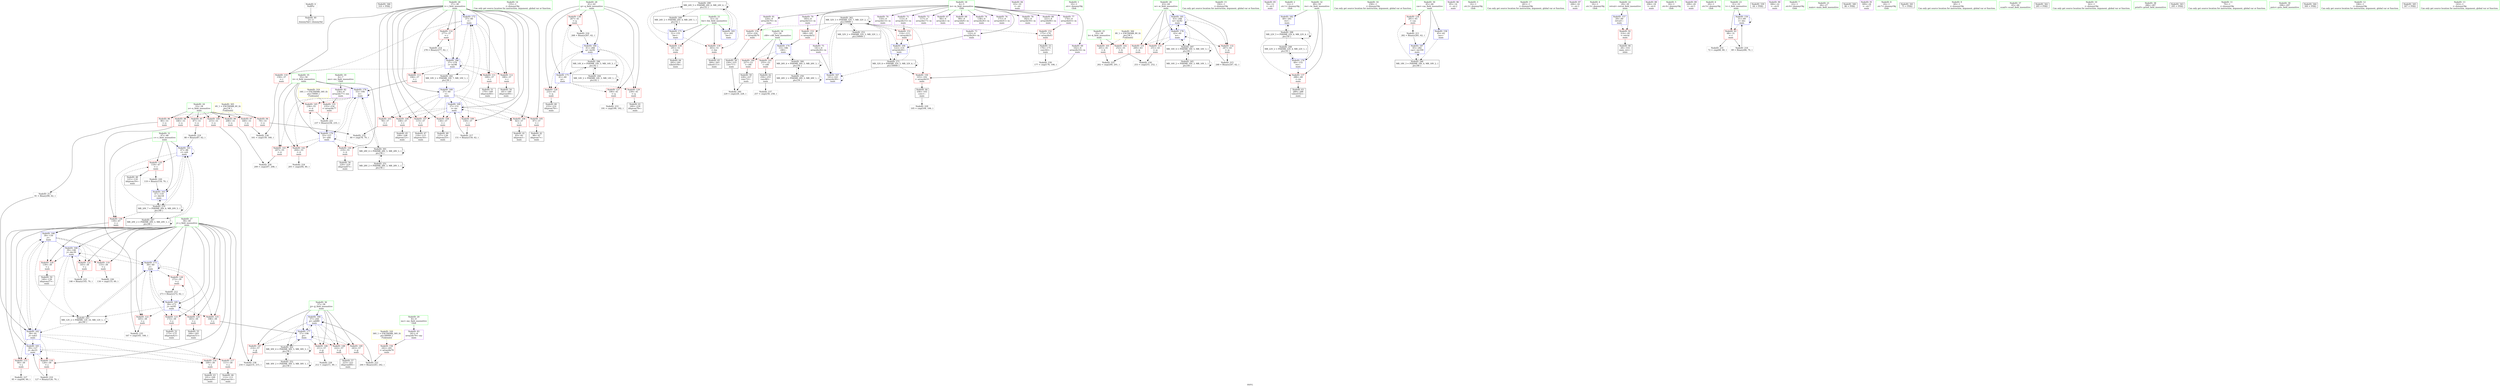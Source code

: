 digraph "SVFG" {
	label="SVFG";

	Node0x55d1ced43560 [shape=record,color=grey,label="{NodeID: 0\nNullPtr}"];
	Node0x55d1ced43560 -> Node0x55d1ced48cc0[style=solid];
	Node0x55d1cedaf9b0 [shape=record,color=black,label="{NodeID: 346\n310 = PHI()\n}"];
	Node0x55d1ced78d30 [shape=record,color=blue,label="{NodeID: 180\n57\<--244\njj\<--add80\nmain\n}"];
	Node0x55d1ced78d30 -> Node0x55d1ced77190[style=dashed];
	Node0x55d1ced78d30 -> Node0x55d1ced77260[style=dashed];
	Node0x55d1ced78d30 -> Node0x55d1ced77330[style=dashed];
	Node0x55d1ced78d30 -> Node0x55d1ced77400[style=dashed];
	Node0x55d1ced78d30 -> Node0x55d1ced78ac0[style=dashed];
	Node0x55d1ced78d30 -> Node0x55d1ced78d30[style=dashed];
	Node0x55d1ced78d30 -> Node0x55d1ced9a5c0[style=dashed];
	Node0x55d1ced70c20 [shape=record,color=red,label="{NodeID: 97\n160\<--33\n\<--n\nmain\n}"];
	Node0x55d1ced70c20 -> Node0x55d1ced7da80[style=solid];
	Node0x55d1ced43dc0 [shape=record,color=green,label="{NodeID: 14\n155\<--1\n\<--dummyObj\nCan only get source location for instruction, argument, global var or function.}"];
	Node0x55d1ced497c0 [shape=record,color=red,label="{NodeID: 111\n169\<--37\n\<--i\nmain\n}"];
	Node0x55d1ced497c0 -> Node0x55d1ced71430[style=solid];
	Node0x55d1ced47f10 [shape=record,color=green,label="{NodeID: 28\n41\<--42\nq\<--q_field_insensitive\nmain\n}"];
	Node0x55d1ced47f10 -> Node0x55d1ced76220[style=solid];
	Node0x55d1ced47f10 -> Node0x55d1ced762f0[style=solid];
	Node0x55d1ced47f10 -> Node0x55d1ced763c0[style=solid];
	Node0x55d1ced47f10 -> Node0x55d1ced76490[style=solid];
	Node0x55d1ced47f10 -> Node0x55d1ced78920[style=solid];
	Node0x55d1ced47f10 -> Node0x55d1ced79070[style=solid];
	Node0x55d1ced76080 [shape=record,color=red,label="{NodeID: 125\n196\<--39\n\<--j\nmain\n}"];
	Node0x55d1ced76080 -> Node0x55d1ced78ac0[style=solid];
	Node0x55d1ced48e90 [shape=record,color=black,label="{NodeID: 42\n98\<--97\nidxprom7\<--\nmain\n}"];
	Node0x55d1ced9b6c0 [shape=record,color=yellow,style=double,label="{NodeID: 305\n6V_1 = ENCHI(MR_6V_0)\npts\{34 \}\nFun[main]}"];
	Node0x55d1ced9b6c0 -> Node0x55d1ced73720[style=dashed];
	Node0x55d1ced9b6c0 -> Node0x55d1ced737f0[style=dashed];
	Node0x55d1ced9b6c0 -> Node0x55d1ced70b50[style=dashed];
	Node0x55d1ced9b6c0 -> Node0x55d1ced70c20[style=dashed];
	Node0x55d1ced9b6c0 -> Node0x55d1ced70cf0[style=dashed];
	Node0x55d1ced9b6c0 -> Node0x55d1ced70dc0[style=dashed];
	Node0x55d1ced9b6c0 -> Node0x55d1ced70e90[style=dashed];
	Node0x55d1ced7c580 [shape=record,color=grey,label="{NodeID: 222\n244 = Binary(243, 242, )\n}"];
	Node0x55d1ced7c580 -> Node0x55d1ced78d30[style=solid];
	Node0x55d1ced76be0 [shape=record,color=red,label="{NodeID: 139\n303\<--51\n\<--bw\nmain\n}"];
	Node0x55d1ced76be0 -> Node0x55d1ced71f90[style=solid];
	Node0x55d1ced71840 [shape=record,color=black,label="{NodeID: 56\n220\<--219\nidxprom67\<--\nmain\n}"];
	Node0x55d1ced9cb00 [shape=record,color=yellow,style=double,label="{NodeID: 319\n34V_1 = ENCHI(MR_34V_0)\npts\{70000 \}\nFun[main]}"];
	Node0x55d1ced9cb00 -> Node0x55d1ced778e0[style=dashed];
	Node0x55d1ced7da80 [shape=record,color=grey,label="{NodeID: 236\n161 = cmp(159, 160, )\n}"];
	Node0x55d1ced77740 [shape=record,color=red,label="{NodeID: 153\n186\<--185\n\<--arrayidx52\nmain\n}"];
	Node0x55d1ced77740 -> Node0x55d1ced78850[style=solid];
	Node0x55d1ced723a0 [shape=record,color=purple,label="{NodeID: 70\n110\<--4\narrayidx13\<--in\nmain\n}"];
	Node0x55d1ced89dc0 [shape=record,color=black,label="{NodeID: 250\nMR_26V_2 = PHI(MR_26V_3, MR_26V_1, )\npts\{54 \}\n}"];
	Node0x55d1ced89dc0 -> Node0x55d1ced89dc0[style=dashed];
	Node0x55d1ced89dc0 -> Node0x55d1ced99bc0[style=dashed];
	Node0x55d1ced782a0 [shape=record,color=blue,label="{NodeID: 167\n141\<--143\narrayidx28\<--\nmain\n}"];
	Node0x55d1ced782a0 -> Node0x55d1ced782a0[style=dashed];
	Node0x55d1ced782a0 -> Node0x55d1ced8ddc0[style=dashed];
	Node0x55d1ced72f00 [shape=record,color=purple,label="{NodeID: 84\n63\<--10\n\<--.str\nmain\n}"];
	Node0x55d1ced68a20 [shape=record,color=green,label="{NodeID: 1\n10\<--1\n.str\<--dummyObj\nGlob }"];
	Node0x55d1ced78e00 [shape=record,color=blue,label="{NodeID: 181\n43\<--248\nw\<--inc82\nmain\n}"];
	Node0x55d1ced78e00 -> Node0x55d1ced76560[style=dashed];
	Node0x55d1ced78e00 -> Node0x55d1ced76630[style=dashed];
	Node0x55d1ced78e00 -> Node0x55d1ced76700[style=dashed];
	Node0x55d1ced78e00 -> Node0x55d1ced78b90[style=dashed];
	Node0x55d1ced78e00 -> Node0x55d1ced78e00[style=dashed];
	Node0x55d1ced78e00 -> Node0x55d1ced98cc0[style=dashed];
	Node0x55d1ced70cf0 [shape=record,color=red,label="{NodeID: 98\n166\<--33\n\<--n\nmain\n}"];
	Node0x55d1ced70cf0 -> Node0x55d1ced7d900[style=solid];
	Node0x55d1ced43e90 [shape=record,color=green,label="{NodeID: 15\n192\<--1\n\<--dummyObj\nCan only get source location for instruction, argument, global var or function.}"];
	Node0x55d1ced49890 [shape=record,color=red,label="{NodeID: 112\n180\<--37\n\<--i\nmain\n}"];
	Node0x55d1ced49890 -> Node0x55d1ced716a0[style=solid];
	Node0x55d1ced47fe0 [shape=record,color=green,label="{NodeID: 29\n43\<--44\nw\<--w_field_insensitive\nmain\n}"];
	Node0x55d1ced47fe0 -> Node0x55d1ced76560[style=solid];
	Node0x55d1ced47fe0 -> Node0x55d1ced76630[style=solid];
	Node0x55d1ced47fe0 -> Node0x55d1ced76700[style=solid];
	Node0x55d1ced47fe0 -> Node0x55d1ced78b90[style=solid];
	Node0x55d1ced47fe0 -> Node0x55d1ced78e00[style=solid];
	Node0x55d1ced76150 [shape=record,color=red,label="{NodeID: 126\n272\<--39\n\<--j\nmain\n}"];
	Node0x55d1ced76150 -> Node0x55d1ced7b6c0[style=solid];
	Node0x55d1ced48f60 [shape=record,color=black,label="{NodeID: 43\n101\<--100\nidxprom9\<--\nmain\n}"];
	Node0x55d1ced8c5c0 [shape=record,color=yellow,style=double,label="{NodeID: 306\n8V_1 = ENCHI(MR_8V_0)\npts\{36 \}\nFun[main]}"];
	Node0x55d1ced8c5c0 -> Node0x55d1ced70f60[style=dashed];
	Node0x55d1ced8c5c0 -> Node0x55d1ced71030[style=dashed];
	Node0x55d1ced7c700 [shape=record,color=grey,label="{NodeID: 223\n146 = Binary(145, 70, )\n}"];
	Node0x55d1ced7c700 -> Node0x55d1ced78370[style=solid];
	Node0x55d1ced76cb0 [shape=record,color=red,label="{NodeID: 140\n227\<--53\n\<--c48\nmain\n}"];
	Node0x55d1ced76cb0 -> Node0x55d1ced71ab0[style=solid];
	Node0x55d1ced71910 [shape=record,color=black,label="{NodeID: 57\n223\<--222\nidxprom69\<--\nmain\n}"];
	Node0x55d1ced9cbe0 [shape=record,color=yellow,style=double,label="{NodeID: 320\n36V_1 = ENCHI(MR_36V_0)\npts\{90000 \}\nFun[main]}"];
	Node0x55d1ced9cbe0 -> Node0x55d1ced779b0[style=dashed];
	Node0x55d1ced74910 [shape=record,color=grey,label="{NodeID: 237\n257 = cmp(256, 258, )\n}"];
	Node0x55d1ced77810 [shape=record,color=red,label="{NodeID: 154\n225\<--224\n\<--arrayidx70\nmain\n}"];
	Node0x55d1ced77810 -> Node0x55d1ced719e0[style=solid];
	Node0x55d1ced72470 [shape=record,color=purple,label="{NodeID: 71\n113\<--4\narrayidx15\<--in\nmain\n}"];
	Node0x55d1ced72470 -> Node0x55d1ced775a0[style=solid];
	Node0x55d1ced8a2c0 [shape=record,color=black,label="{NodeID: 251\nMR_28V_2 = PHI(MR_28V_3, MR_28V_1, )\npts\{56 \}\n}"];
	Node0x55d1ced8a2c0 -> Node0x55d1ced8a2c0[style=dashed];
	Node0x55d1ced8a2c0 -> Node0x55d1ced9a0c0[style=dashed];
	Node0x55d1ced78370 [shape=record,color=blue,label="{NodeID: 168\n39\<--146\nj\<--dec30\nmain\n}"];
	Node0x55d1ced78370 -> Node0x55d1ced75ba0[style=dashed];
	Node0x55d1ced78370 -> Node0x55d1ced75c70[style=dashed];
	Node0x55d1ced78370 -> Node0x55d1ced75d40[style=dashed];
	Node0x55d1ced78370 -> Node0x55d1ced77e90[style=dashed];
	Node0x55d1ced78370 -> Node0x55d1ced78370[style=dashed];
	Node0x55d1ced78370 -> Node0x55d1ced78780[style=dashed];
	Node0x55d1ced78370 -> Node0x55d1ced87ac0[style=dashed];
	Node0x55d1ced72fd0 [shape=record,color=purple,label="{NodeID: 85\n74\<--12\n\<--.str.1\nmain\n}"];
	Node0x55d1ced464d0 [shape=record,color=green,label="{NodeID: 2\n12\<--1\n.str.1\<--dummyObj\nGlob }"];
	Node0x55d1ced78ed0 [shape=record,color=blue,label="{NodeID: 182\n49\<--261\nrw\<--\nmain\n}"];
	Node0x55d1ced78ed0 -> Node0x55d1ced991c0[style=dashed];
	Node0x55d1ced70dc0 [shape=record,color=red,label="{NodeID: 99\n208\<--33\n\<--n\nmain\n}"];
	Node0x55d1ced70dc0 -> Node0x55d1ced7d180[style=solid];
	Node0x55d1ced43f60 [shape=record,color=green,label="{NodeID: 16\n258\<--1\n\<--dummyObj\nCan only get source location for instruction, argument, global var or function.}"];
	Node0x55d1ced49960 [shape=record,color=red,label="{NodeID: 113\n194\<--37\n\<--i\nmain\n}"];
	Node0x55d1ced49960 -> Node0x55d1ced789f0[style=solid];
	Node0x55d1ced480b0 [shape=record,color=green,label="{NodeID: 30\n45\<--46\ncas\<--cas_field_insensitive\nmain\n}"];
	Node0x55d1ced480b0 -> Node0x55d1ced767d0[style=solid];
	Node0x55d1ced480b0 -> Node0x55d1ced77b50[style=solid];
	Node0x55d1ced480b0 -> Node0x55d1ced792e0[style=solid];
	Node0x55d1ced74590 [shape=record,color=grey,label="{NodeID: 210\n127 = Binary(126, 70, )\n}"];
	Node0x55d1ced74590 -> Node0x55d1ced78100[style=solid];
	Node0x55d1ced76220 [shape=record,color=red,label="{NodeID: 127\n190\<--41\n\<--q\nmain\n}"];
	Node0x55d1ced76220 -> Node0x55d1ced7d600[style=solid];
	Node0x55d1ced49030 [shape=record,color=black,label="{NodeID: 44\n104\<--103\nconv\<--\nmain\n}"];
	Node0x55d1ced49030 -> Node0x55d1ced7d000[style=solid];
	Node0x55d1ced7c880 [shape=record,color=grey,label="{NodeID: 224\n205 = cmp(204, 60, )\n}"];
	Node0x55d1ced76d80 [shape=record,color=red,label="{NodeID: 141\n255\<--53\n\<--c48\nmain\n}"];
	Node0x55d1ced76d80 -> Node0x55d1ced71d20[style=solid];
	Node0x55d1ced719e0 [shape=record,color=black,label="{NodeID: 58\n226\<--225\nconv71\<--\nmain\n}"];
	Node0x55d1ced719e0 -> Node0x55d1ced74d90[style=solid];
	Node0x55d1ced74a90 [shape=record,color=grey,label="{NodeID: 238\n216 = cmp(214, 215, )\n}"];
	Node0x55d1ced778e0 [shape=record,color=red,label="{NodeID: 155\n235\<--234\n\<--arrayidx77\nmain\n}"];
	Node0x55d1ced778e0 -> Node0x55d1ced7c400[style=solid];
	Node0x55d1ced72540 [shape=record,color=purple,label="{NodeID: 72\n117\<--4\narrayidx17\<--in\nmain\n}"];
	Node0x55d1ced8a7c0 [shape=record,color=black,label="{NodeID: 252\nMR_30V_2 = PHI(MR_30V_3, MR_30V_1, )\npts\{58 \}\n}"];
	Node0x55d1ced8a7c0 -> Node0x55d1ced8a7c0[style=dashed];
	Node0x55d1ced8a7c0 -> Node0x55d1ced9a5c0[style=dashed];
	Node0x55d1ced78440 [shape=record,color=blue,label="{NodeID: 169\n37\<--151\ni\<--inc\nmain\n}"];
	Node0x55d1ced78440 -> Node0x55d1ced71100[style=dashed];
	Node0x55d1ced78440 -> Node0x55d1ced711d0[style=dashed];
	Node0x55d1ced78440 -> Node0x55d1ced712a0[style=dashed];
	Node0x55d1ced78440 -> Node0x55d1ced493b0[style=dashed];
	Node0x55d1ced78440 -> Node0x55d1ced49480[style=dashed];
	Node0x55d1ced78440 -> Node0x55d1ced49550[style=dashed];
	Node0x55d1ced78440 -> Node0x55d1ced49620[style=dashed];
	Node0x55d1ced78440 -> Node0x55d1ced78440[style=dashed];
	Node0x55d1ced78440 -> Node0x55d1ced786b0[style=dashed];
	Node0x55d1ced730a0 [shape=record,color=purple,label="{NodeID: 86\n85\<--14\n\<--.str.2\nmain\n}"];
	Node0x55d1ced472e0 [shape=record,color=green,label="{NodeID: 3\n14\<--1\n.str.2\<--dummyObj\nGlob }"];
	Node0x55d1ced78fa0 [shape=record,color=blue,label="{NodeID: 183\n51\<--261\nbw\<--\nmain\n}"];
	Node0x55d1ced78fa0 -> Node0x55d1ced996c0[style=dashed];
	Node0x55d1ced70e90 [shape=record,color=red,label="{NodeID: 100\n215\<--33\n\<--n\nmain\n}"];
	Node0x55d1ced70e90 -> Node0x55d1ced74a90[style=solid];
	Node0x55d1ced47440 [shape=record,color=green,label="{NodeID: 17\n261\<--1\n\<--dummyObj\nCan only get source location for instruction, argument, global var or function.}"];
	Node0x55d1ced49a30 [shape=record,color=red,label="{NodeID: 114\n277\<--37\n\<--i\nmain\n}"];
	Node0x55d1ced49a30 -> Node0x55d1ced7b980[style=solid];
	Node0x55d1ced48180 [shape=record,color=green,label="{NodeID: 31\n47\<--48\nc\<--c_field_insensitive\nmain\n}"];
	Node0x55d1ced48180 -> Node0x55d1ced768a0[style=solid];
	Node0x55d1ced48180 -> Node0x55d1ced76970[style=solid];
	Node0x55d1ced48180 -> Node0x55d1ced77dc0[style=solid];
	Node0x55d1ced48180 -> Node0x55d1ced77f60[style=solid];
	Node0x55d1ced74710 [shape=record,color=grey,label="{NodeID: 211\n282 = Binary(281, 62, )\n}"];
	Node0x55d1ced74710 -> Node0x55d1ced792e0[style=solid];
	Node0x55d1ced762f0 [shape=record,color=red,label="{NodeID: 128\n232\<--41\n\<--q\nmain\n}"];
	Node0x55d1ced762f0 -> Node0x55d1ced71b80[style=solid];
	Node0x55d1ced49100 [shape=record,color=black,label="{NodeID: 45\n109\<--108\nidxprom12\<--\nmain\n}"];
	Node0x55d1ced7ca00 [shape=record,color=grey,label="{NodeID: 225\n202 = cmp(200, 201, )\n}"];
	Node0x55d1ced76e50 [shape=record,color=red,label="{NodeID: 142\n204\<--55\n\<--ii\nmain\n}"];
	Node0x55d1ced76e50 -> Node0x55d1ced7c880[style=solid];
	Node0x55d1ced71ab0 [shape=record,color=black,label="{NodeID: 59\n228\<--227\nconv72\<--\nmain\n}"];
	Node0x55d1ced71ab0 -> Node0x55d1ced74d90[style=solid];
	Node0x55d1ced74c10 [shape=record,color=grey,label="{NodeID: 239\n177 = cmp(176, 106, )\n}"];
	Node0x55d1ced779b0 [shape=record,color=red,label="{NodeID: 156\n242\<--241\n\<--arrayidx79\nmain\n}"];
	Node0x55d1ced779b0 -> Node0x55d1ced7c580[style=solid];
	Node0x55d1ced72610 [shape=record,color=purple,label="{NodeID: 73\n122\<--4\narrayidx20\<--in\nmain\n}"];
	Node0x55d1ced72610 -> Node0x55d1ced78030[style=solid];
	Node0x55d1ced8acc0 [shape=record,color=black,label="{NodeID: 253\nMR_32V_2 = PHI(MR_32V_3, MR_32V_1, )\npts\{50000 \}\n}"];
	Node0x55d1ced8acc0 -> Node0x55d1ced8ddc0[style=dashed];
	Node0x55d1ced78510 [shape=record,color=blue,label="{NodeID: 170\n49\<--155\nrw\<--\nmain\n}"];
	Node0x55d1ced78510 -> Node0x55d1ced76a40[style=dashed];
	Node0x55d1ced78510 -> Node0x55d1ced893c0[style=dashed];
	Node0x55d1ced78510 -> Node0x55d1ced991c0[style=dashed];
	Node0x55d1ced73170 [shape=record,color=purple,label="{NodeID: 87\n284\<--16\n\<--.str.3\nmain\n}"];
	Node0x55d1ced70850 [shape=record,color=green,label="{NodeID: 4\n16\<--1\n.str.3\<--dummyObj\nGlob }"];
	Node0x55d1ced79070 [shape=record,color=blue,label="{NodeID: 184\n41\<--268\nq\<--inc92\nmain\n}"];
	Node0x55d1ced79070 -> Node0x55d1ced76220[style=dashed];
	Node0x55d1ced79070 -> Node0x55d1ced762f0[style=dashed];
	Node0x55d1ced79070 -> Node0x55d1ced763c0[style=dashed];
	Node0x55d1ced79070 -> Node0x55d1ced76490[style=dashed];
	Node0x55d1ced79070 -> Node0x55d1ced79070[style=dashed];
	Node0x55d1ced79070 -> Node0x55d1ced987c0[style=dashed];
	Node0x55d1ced70f60 [shape=record,color=red,label="{NodeID: 101\n201\<--35\n\<--k\nmain\n}"];
	Node0x55d1ced70f60 -> Node0x55d1ced7ca00[style=solid];
	Node0x55d1ced47540 [shape=record,color=green,label="{NodeID: 18\n4\<--5\nin\<--in_field_insensitive\nGlob }"];
	Node0x55d1ced47540 -> Node0x55d1ced72130[style=solid];
	Node0x55d1ced47540 -> Node0x55d1ced72200[style=solid];
	Node0x55d1ced47540 -> Node0x55d1ced722d0[style=solid];
	Node0x55d1ced47540 -> Node0x55d1ced723a0[style=solid];
	Node0x55d1ced47540 -> Node0x55d1ced72470[style=solid];
	Node0x55d1ced47540 -> Node0x55d1ced72540[style=solid];
	Node0x55d1ced47540 -> Node0x55d1ced72610[style=solid];
	Node0x55d1ced47540 -> Node0x55d1ced726e0[style=solid];
	Node0x55d1ced47540 -> Node0x55d1ced727b0[style=solid];
	Node0x55d1ced47540 -> Node0x55d1ced72880[style=solid];
	Node0x55d1ced47540 -> Node0x55d1ced72950[style=solid];
	Node0x55d1ced47540 -> Node0x55d1ced72a20[style=solid];
	Node0x55d1ced47540 -> Node0x55d1ced72af0[style=solid];
	Node0x55d1ced47540 -> Node0x55d1ced72bc0[style=solid];
	Node0x55d1ced47540 -> Node0x55d1ced72c90[style=solid];
	Node0x55d1ced758e0 [shape=record,color=red,label="{NodeID: 115\n94\<--39\n\<--j\nmain\n}"];
	Node0x55d1ced758e0 -> Node0x55d1ced7cd00[style=solid];
	Node0x55d1ced48250 [shape=record,color=green,label="{NodeID: 32\n49\<--50\nrw\<--rw_field_insensitive\nmain\n}"];
	Node0x55d1ced48250 -> Node0x55d1ced76a40[style=solid];
	Node0x55d1ced48250 -> Node0x55d1ced78510[style=solid];
	Node0x55d1ced48250 -> Node0x55d1ced78ed0[style=solid];
	Node0x55d1ced7b6c0 [shape=record,color=grey,label="{NodeID: 212\n273 = Binary(272, 62, )\n}"];
	Node0x55d1ced7b6c0 -> Node0x55d1ced79140[style=solid];
	Node0x55d1ced763c0 [shape=record,color=red,label="{NodeID: 129\n239\<--41\n\<--q\nmain\n}"];
	Node0x55d1ced763c0 -> Node0x55d1ced71c50[style=solid];
	Node0x55d1ced491d0 [shape=record,color=black,label="{NodeID: 46\n112\<--111\nidxprom14\<--\nmain\n}"];
	Node0x55d1ced7cb80 [shape=record,color=grey,label="{NodeID: 226\n134 = cmp(133, 60, )\n}"];
	Node0x55d1ced76f20 [shape=record,color=red,label="{NodeID: 143\n207\<--55\n\<--ii\nmain\n}"];
	Node0x55d1ced76f20 -> Node0x55d1ced7d180[style=solid];
	Node0x55d1ced71b80 [shape=record,color=black,label="{NodeID: 60\n233\<--232\nidxprom76\<--\nmain\n}"];
	Node0x55d1ced74d90 [shape=record,color=grey,label="{NodeID: 240\n229 = cmp(226, 228, )\n}"];
	Node0x55d1ced77a80 [shape=record,color=blue,label="{NodeID: 157\n29\<--60\nretval\<--\nmain\n}"];
	Node0x55d1ced77a80 -> Node0x55d1ced73580[style=dashed];
	Node0x55d1ced726e0 [shape=record,color=purple,label="{NodeID: 74\n138\<--4\narrayidx26\<--in\nmain\n}"];
	Node0x55d1ced785e0 [shape=record,color=blue,label="{NodeID: 171\n51\<--155\nbw\<--\nmain\n}"];
	Node0x55d1ced785e0 -> Node0x55d1ced76b10[style=dashed];
	Node0x55d1ced785e0 -> Node0x55d1ced76be0[style=dashed];
	Node0x55d1ced785e0 -> Node0x55d1ced898c0[style=dashed];
	Node0x55d1ced785e0 -> Node0x55d1ced996c0[style=dashed];
	Node0x55d1ced73240 [shape=record,color=purple,label="{NodeID: 88\n294\<--18\n\<--.str.4\nmain\n}"];
	Node0x55d1ced43b10 [shape=record,color=green,label="{NodeID: 5\n18\<--1\n.str.4\<--dummyObj\nGlob }"];
	Node0x55d1ced79140 [shape=record,color=blue,label="{NodeID: 185\n39\<--273\nj\<--inc95\nmain\n}"];
	Node0x55d1ced79140 -> Node0x55d1ced75e10[style=dashed];
	Node0x55d1ced79140 -> Node0x55d1ced75ee0[style=dashed];
	Node0x55d1ced79140 -> Node0x55d1ced75fb0[style=dashed];
	Node0x55d1ced79140 -> Node0x55d1ced76080[style=dashed];
	Node0x55d1ced79140 -> Node0x55d1ced76150[style=dashed];
	Node0x55d1ced79140 -> Node0x55d1ced78780[style=dashed];
	Node0x55d1ced79140 -> Node0x55d1ced79140[style=dashed];
	Node0x55d1ced79140 -> Node0x55d1ced87ac0[style=dashed];
	Node0x55d1ced71030 [shape=record,color=red,label="{NodeID: 102\n252\<--35\n\<--k\nmain\n}"];
	Node0x55d1ced71030 -> Node0x55d1ced7d780[style=solid];
	Node0x55d1ced47640 [shape=record,color=green,label="{NodeID: 19\n6\<--7\nmx\<--mx_field_insensitive\nGlob }"];
	Node0x55d1ced47640 -> Node0x55d1ced72d60[style=solid];
	Node0x55d1ced75970 [shape=record,color=red,label="{NodeID: 116\n100\<--39\n\<--j\nmain\n}"];
	Node0x55d1ced75970 -> Node0x55d1ced48f60[style=solid];
	Node0x55d1ced48320 [shape=record,color=green,label="{NodeID: 33\n51\<--52\nbw\<--bw_field_insensitive\nmain\n}"];
	Node0x55d1ced48320 -> Node0x55d1ced76b10[style=solid];
	Node0x55d1ced48320 -> Node0x55d1ced76be0[style=solid];
	Node0x55d1ced48320 -> Node0x55d1ced785e0[style=solid];
	Node0x55d1ced48320 -> Node0x55d1ced78fa0[style=solid];
	Node0x55d1ced987c0 [shape=record,color=black,label="{NodeID: 296\nMR_14V_4 = PHI(MR_14V_5, MR_14V_3, )\npts\{42 \}\n}"];
	Node0x55d1ced987c0 -> Node0x55d1ced78920[style=dashed];
	Node0x55d1ced987c0 -> Node0x55d1ced87fc0[style=dashed];
	Node0x55d1ced987c0 -> Node0x55d1ced987c0[style=dashed];
	Node0x55d1ced7b800 [shape=record,color=grey,label="{NodeID: 213\n91 = Binary(90, 62, )\n}"];
	Node0x55d1ced7b800 -> Node0x55d1ced77e90[style=solid];
	Node0x55d1ced76490 [shape=record,color=red,label="{NodeID: 130\n267\<--41\n\<--q\nmain\n}"];
	Node0x55d1ced76490 -> Node0x55d1ced7bc80[style=solid];
	Node0x55d1ced492a0 [shape=record,color=black,label="{NodeID: 47\n116\<--115\nidxprom16\<--\nmain\n}"];
	Node0x55d1ced7cd00 [shape=record,color=grey,label="{NodeID: 227\n95 = cmp(94, 60, )\n}"];
	Node0x55d1ced76ff0 [shape=record,color=red,label="{NodeID: 144\n219\<--55\n\<--ii\nmain\n}"];
	Node0x55d1ced76ff0 -> Node0x55d1ced71840[style=solid];
	Node0x55d1ced71c50 [shape=record,color=black,label="{NodeID: 61\n240\<--239\nidxprom78\<--\nmain\n}"];
	Node0x55d1ced77b50 [shape=record,color=blue,label="{NodeID: 158\n45\<--62\ncas\<--\nmain\n}"];
	Node0x55d1ced77b50 -> Node0x55d1ced889c0[style=dashed];
	Node0x55d1ced727b0 [shape=record,color=purple,label="{NodeID: 75\n141\<--4\narrayidx28\<--in\nmain\n}"];
	Node0x55d1ced727b0 -> Node0x55d1ced782a0[style=solid];
	Node0x55d1ced786b0 [shape=record,color=blue,label="{NodeID: 172\n37\<--60\ni\<--\nmain\n}"];
	Node0x55d1ced786b0 -> Node0x55d1ced496f0[style=dashed];
	Node0x55d1ced786b0 -> Node0x55d1ced497c0[style=dashed];
	Node0x55d1ced786b0 -> Node0x55d1ced49890[style=dashed];
	Node0x55d1ced786b0 -> Node0x55d1ced49960[style=dashed];
	Node0x55d1ced786b0 -> Node0x55d1ced49a30[style=dashed];
	Node0x55d1ced786b0 -> Node0x55d1ced79210[style=dashed];
	Node0x55d1ced786b0 -> Node0x55d1ced875c0[style=dashed];
	Node0x55d1ced73310 [shape=record,color=purple,label="{NodeID: 89\n299\<--20\n\<--.str.5\nmain\n}"];
	Node0x55d1ced43ba0 [shape=record,color=green,label="{NodeID: 6\n20\<--1\n.str.5\<--dummyObj\nGlob }"];
	Node0x55d1ced79210 [shape=record,color=blue,label="{NodeID: 186\n37\<--278\ni\<--inc98\nmain\n}"];
	Node0x55d1ced79210 -> Node0x55d1ced496f0[style=dashed];
	Node0x55d1ced79210 -> Node0x55d1ced497c0[style=dashed];
	Node0x55d1ced79210 -> Node0x55d1ced49890[style=dashed];
	Node0x55d1ced79210 -> Node0x55d1ced49960[style=dashed];
	Node0x55d1ced79210 -> Node0x55d1ced49a30[style=dashed];
	Node0x55d1ced79210 -> Node0x55d1ced79210[style=dashed];
	Node0x55d1ced79210 -> Node0x55d1ced875c0[style=dashed];
	Node0x55d1ced71100 [shape=record,color=red,label="{NodeID: 103\n78\<--37\n\<--i\nmain\n}"];
	Node0x55d1ced71100 -> Node0x55d1ced7d480[style=solid];
	Node0x55d1ced46590 [shape=record,color=green,label="{NodeID: 20\n8\<--9\nmy\<--my_field_insensitive\nGlob }"];
	Node0x55d1ced46590 -> Node0x55d1ced72e30[style=solid];
	Node0x55d1ced75a00 [shape=record,color=red,label="{NodeID: 117\n111\<--39\n\<--j\nmain\n}"];
	Node0x55d1ced75a00 -> Node0x55d1ced491d0[style=solid];
	Node0x55d1ced483f0 [shape=record,color=green,label="{NodeID: 34\n53\<--54\nc48\<--c48_field_insensitive\nmain\n}"];
	Node0x55d1ced483f0 -> Node0x55d1ced76cb0[style=solid];
	Node0x55d1ced483f0 -> Node0x55d1ced76d80[style=solid];
	Node0x55d1ced483f0 -> Node0x55d1ced78850[style=solid];
	Node0x55d1ced98cc0 [shape=record,color=black,label="{NodeID: 297\nMR_16V_4 = PHI(MR_16V_5, MR_16V_3, )\npts\{44 \}\n}"];
	Node0x55d1ced98cc0 -> Node0x55d1ced78b90[style=dashed];
	Node0x55d1ced98cc0 -> Node0x55d1ced884c0[style=dashed];
	Node0x55d1ced98cc0 -> Node0x55d1ced98cc0[style=dashed];
	Node0x55d1ced7b980 [shape=record,color=grey,label="{NodeID: 214\n278 = Binary(277, 62, )\n}"];
	Node0x55d1ced7b980 -> Node0x55d1ced79210[style=solid];
	Node0x55d1ced76560 [shape=record,color=red,label="{NodeID: 131\n200\<--43\n\<--w\nmain\n}"];
	Node0x55d1ced76560 -> Node0x55d1ced7ca00[style=solid];
	Node0x55d1ced49b80 [shape=record,color=black,label="{NodeID: 48\n121\<--118\nidxprom19\<--\nmain\n}"];
	Node0x55d1ced7ce80 [shape=record,color=grey,label="{NodeID: 228\n212 = cmp(211, 60, )\n}"];
	Node0x55d1ced770c0 [shape=record,color=red,label="{NodeID: 145\n236\<--55\n\<--ii\nmain\n}"];
	Node0x55d1ced770c0 -> Node0x55d1ced7c400[style=solid];
	Node0x55d1ced71d20 [shape=record,color=black,label="{NodeID: 62\n256\<--255\nconv86\<--\nmain\n}"];
	Node0x55d1ced71d20 -> Node0x55d1ced74910[style=solid];
	Node0x55d1ced875c0 [shape=record,color=black,label="{NodeID: 242\nMR_10V_2 = PHI(MR_10V_7, MR_10V_1, )\npts\{38 \}\n}"];
	Node0x55d1ced875c0 -> Node0x55d1ced77cf0[style=dashed];
	Node0x55d1ced77c20 [shape=record,color=blue,label="{NodeID: 159\n31\<--69\nt\<--dec\nmain\n}"];
	Node0x55d1ced77c20 -> Node0x55d1ced73650[style=dashed];
	Node0x55d1ced77c20 -> Node0x55d1ced77c20[style=dashed];
	Node0x55d1ced72880 [shape=record,color=purple,label="{NodeID: 76\n171\<--4\narrayidx41\<--in\nmain\n}"];
	Node0x55d1ceac9e60 [shape=record,color=black,label="{NodeID: 339\n64 = PHI()\n}"];
	Node0x55d1ced78780 [shape=record,color=blue,label="{NodeID: 173\n39\<--60\nj\<--\nmain\n}"];
	Node0x55d1ced78780 -> Node0x55d1ced75e10[style=dashed];
	Node0x55d1ced78780 -> Node0x55d1ced75ee0[style=dashed];
	Node0x55d1ced78780 -> Node0x55d1ced75fb0[style=dashed];
	Node0x55d1ced78780 -> Node0x55d1ced76080[style=dashed];
	Node0x55d1ced78780 -> Node0x55d1ced76150[style=dashed];
	Node0x55d1ced78780 -> Node0x55d1ced78780[style=dashed];
	Node0x55d1ced78780 -> Node0x55d1ced79140[style=dashed];
	Node0x55d1ced78780 -> Node0x55d1ced87ac0[style=dashed];
	Node0x55d1ced733e0 [shape=record,color=purple,label="{NodeID: 90\n306\<--22\n\<--.str.6\nmain\n}"];
	Node0x55d1ced46930 [shape=record,color=green,label="{NodeID: 7\n22\<--1\n.str.6\<--dummyObj\nGlob }"];
	Node0x55d1ced905c0 [shape=record,color=black,label="{NodeID: 270\nMR_20V_7 = PHI(MR_20V_6, MR_20V_5, )\npts\{48 \}\n}"];
	Node0x55d1ced905c0 -> Node0x55d1ced768a0[style=dashed];
	Node0x55d1ced905c0 -> Node0x55d1ced76970[style=dashed];
	Node0x55d1ced905c0 -> Node0x55d1ced77dc0[style=dashed];
	Node0x55d1ced905c0 -> Node0x55d1ced77f60[style=dashed];
	Node0x55d1ced905c0 -> Node0x55d1ced88ec0[style=dashed];
	Node0x55d1ced905c0 -> Node0x55d1ced905c0[style=dashed];
	Node0x55d1ced792e0 [shape=record,color=blue,label="{NodeID: 187\n45\<--282\ncas\<--inc100\nmain\n}"];
	Node0x55d1ced792e0 -> Node0x55d1ced889c0[style=dashed];
	Node0x55d1ced711d0 [shape=record,color=red,label="{NodeID: 104\n82\<--37\n\<--i\nmain\n}"];
	Node0x55d1ced711d0 -> Node0x55d1ced48dc0[style=solid];
	Node0x55d1ced46690 [shape=record,color=green,label="{NodeID: 21\n26\<--27\nmain\<--main_field_insensitive\n}"];
	Node0x55d1ced75ad0 [shape=record,color=red,label="{NodeID: 118\n126\<--39\n\<--j\nmain\n}"];
	Node0x55d1ced75ad0 -> Node0x55d1ced74590[style=solid];
	Node0x55d1ced484c0 [shape=record,color=green,label="{NodeID: 35\n55\<--56\nii\<--ii_field_insensitive\nmain\n}"];
	Node0x55d1ced484c0 -> Node0x55d1ced76e50[style=solid];
	Node0x55d1ced484c0 -> Node0x55d1ced76f20[style=solid];
	Node0x55d1ced484c0 -> Node0x55d1ced76ff0[style=solid];
	Node0x55d1ced484c0 -> Node0x55d1ced770c0[style=solid];
	Node0x55d1ced484c0 -> Node0x55d1ced789f0[style=solid];
	Node0x55d1ced484c0 -> Node0x55d1ced78c60[style=solid];
	Node0x55d1ced991c0 [shape=record,color=black,label="{NodeID: 298\nMR_22V_5 = PHI(MR_22V_6, MR_22V_4, )\npts\{50 \}\n}"];
	Node0x55d1ced991c0 -> Node0x55d1ced76a40[style=dashed];
	Node0x55d1ced991c0 -> Node0x55d1ced78ed0[style=dashed];
	Node0x55d1ced991c0 -> Node0x55d1ced893c0[style=dashed];
	Node0x55d1ced991c0 -> Node0x55d1ced991c0[style=dashed];
	Node0x55d1ced7bb00 [shape=record,color=grey,label="{NodeID: 215\n248 = Binary(247, 62, )\n}"];
	Node0x55d1ced7bb00 -> Node0x55d1ced78e00[style=solid];
	Node0x55d1ced76630 [shape=record,color=red,label="{NodeID: 132\n247\<--43\n\<--w\nmain\n}"];
	Node0x55d1ced76630 -> Node0x55d1ced7bb00[style=solid];
	Node0x55d1ced49c50 [shape=record,color=black,label="{NodeID: 49\n137\<--136\nidxprom25\<--\nmain\n}"];
	Node0x55d1ced7d000 [shape=record,color=grey,label="{NodeID: 229\n105 = cmp(104, 106, )\n}"];
	Node0x55d1ced77190 [shape=record,color=red,label="{NodeID: 146\n211\<--57\n\<--jj\nmain\n}"];
	Node0x55d1ced77190 -> Node0x55d1ced7ce80[style=solid];
	Node0x55d1ced71df0 [shape=record,color=black,label="{NodeID: 63\n289\<--288\ntobool102\<--\nmain\n}"];
	Node0x55d1ced87ac0 [shape=record,color=black,label="{NodeID: 243\nMR_12V_2 = PHI(MR_12V_10, MR_12V_1, )\npts\{40 \}\n}"];
	Node0x55d1ced87ac0 -> Node0x55d1ced77e90[style=dashed];
	Node0x55d1ced87ac0 -> Node0x55d1ced78780[style=dashed];
	Node0x55d1ced87ac0 -> Node0x55d1ced87ac0[style=dashed];
	Node0x55d1ced77cf0 [shape=record,color=blue,label="{NodeID: 160\n37\<--60\ni\<--\nmain\n}"];
	Node0x55d1ced77cf0 -> Node0x55d1ced71100[style=dashed];
	Node0x55d1ced77cf0 -> Node0x55d1ced711d0[style=dashed];
	Node0x55d1ced77cf0 -> Node0x55d1ced712a0[style=dashed];
	Node0x55d1ced77cf0 -> Node0x55d1ced493b0[style=dashed];
	Node0x55d1ced77cf0 -> Node0x55d1ced49480[style=dashed];
	Node0x55d1ced77cf0 -> Node0x55d1ced49550[style=dashed];
	Node0x55d1ced77cf0 -> Node0x55d1ced49620[style=dashed];
	Node0x55d1ced77cf0 -> Node0x55d1ced78440[style=dashed];
	Node0x55d1ced77cf0 -> Node0x55d1ced786b0[style=dashed];
	Node0x55d1ced72950 [shape=record,color=purple,label="{NodeID: 77\n174\<--4\narrayidx43\<--in\nmain\n}"];
	Node0x55d1ced72950 -> Node0x55d1ced77670[style=solid];
	Node0x55d1cedaefd0 [shape=record,color=black,label="{NodeID: 340\n86 = PHI()\n}"];
	Node0x55d1ced78850 [shape=record,color=blue,label="{NodeID: 174\n53\<--186\nc48\<--\nmain\n}"];
	Node0x55d1ced78850 -> Node0x55d1ced76cb0[style=dashed];
	Node0x55d1ced78850 -> Node0x55d1ced76d80[style=dashed];
	Node0x55d1ced78850 -> Node0x55d1ced99bc0[style=dashed];
	Node0x55d1ced734b0 [shape=record,color=purple,label="{NodeID: 91\n309\<--24\n\<--.str.7\nmain\n}"];
	Node0x55d1ced469c0 [shape=record,color=green,label="{NodeID: 8\n24\<--1\n.str.7\<--dummyObj\nGlob }"];
	Node0x55d1ced90ac0 [shape=record,color=black,label="{NodeID: 271\nMR_32V_6 = PHI(MR_32V_5, MR_32V_4, )\npts\{50000 \}\n}"];
	Node0x55d1ced90ac0 -> Node0x55d1ced774d0[style=dashed];
	Node0x55d1ced90ac0 -> Node0x55d1ced775a0[style=dashed];
	Node0x55d1ced90ac0 -> Node0x55d1ced78030[style=dashed];
	Node0x55d1ced90ac0 -> Node0x55d1ced782a0[style=dashed];
	Node0x55d1ced90ac0 -> Node0x55d1ced8ddc0[style=dashed];
	Node0x55d1ced90ac0 -> Node0x55d1ced90ac0[style=dashed];
	Node0x55d1ced712a0 [shape=record,color=red,label="{NodeID: 105\n97\<--37\n\<--i\nmain\n}"];
	Node0x55d1ced712a0 -> Node0x55d1ced48e90[style=solid];
	Node0x55d1ced46790 [shape=record,color=green,label="{NodeID: 22\n29\<--30\nretval\<--retval_field_insensitive\nmain\n}"];
	Node0x55d1ced46790 -> Node0x55d1ced73580[style=solid];
	Node0x55d1ced46790 -> Node0x55d1ced77a80[style=solid];
	Node0x55d1ced75ba0 [shape=record,color=red,label="{NodeID: 119\n133\<--39\n\<--j\nmain\n}"];
	Node0x55d1ced75ba0 -> Node0x55d1ced7cb80[style=solid];
	Node0x55d1ced48590 [shape=record,color=green,label="{NodeID: 36\n57\<--58\njj\<--jj_field_insensitive\nmain\n}"];
	Node0x55d1ced48590 -> Node0x55d1ced77190[style=solid];
	Node0x55d1ced48590 -> Node0x55d1ced77260[style=solid];
	Node0x55d1ced48590 -> Node0x55d1ced77330[style=solid];
	Node0x55d1ced48590 -> Node0x55d1ced77400[style=solid];
	Node0x55d1ced48590 -> Node0x55d1ced78ac0[style=solid];
	Node0x55d1ced48590 -> Node0x55d1ced78d30[style=solid];
	Node0x55d1ced996c0 [shape=record,color=black,label="{NodeID: 299\nMR_24V_5 = PHI(MR_24V_6, MR_24V_4, )\npts\{52 \}\n}"];
	Node0x55d1ced996c0 -> Node0x55d1ced76b10[style=dashed];
	Node0x55d1ced996c0 -> Node0x55d1ced76be0[style=dashed];
	Node0x55d1ced996c0 -> Node0x55d1ced78fa0[style=dashed];
	Node0x55d1ced996c0 -> Node0x55d1ced898c0[style=dashed];
	Node0x55d1ced996c0 -> Node0x55d1ced996c0[style=dashed];
	Node0x55d1ced7bc80 [shape=record,color=grey,label="{NodeID: 216\n268 = Binary(267, 62, )\n}"];
	Node0x55d1ced7bc80 -> Node0x55d1ced79070[style=solid];
	Node0x55d1ced76700 [shape=record,color=red,label="{NodeID: 133\n251\<--43\n\<--w\nmain\n}"];
	Node0x55d1ced76700 -> Node0x55d1ced7d780[style=solid];
	Node0x55d1ced71360 [shape=record,color=black,label="{NodeID: 50\n140\<--139\nidxprom27\<--\nmain\n}"];
	Node0x55d1ced7d180 [shape=record,color=grey,label="{NodeID: 230\n209 = cmp(207, 208, )\n}"];
	Node0x55d1ced77260 [shape=record,color=red,label="{NodeID: 147\n214\<--57\n\<--jj\nmain\n}"];
	Node0x55d1ced77260 -> Node0x55d1ced74a90[style=solid];
	Node0x55d1ced71ec0 [shape=record,color=black,label="{NodeID: 64\n292\<--291\ntobool104\<--\nmain\n}"];
	Node0x55d1ced87fc0 [shape=record,color=black,label="{NodeID: 244\nMR_14V_2 = PHI(MR_14V_3, MR_14V_1, )\npts\{42 \}\n}"];
	Node0x55d1ced87fc0 -> Node0x55d1ced87fc0[style=dashed];
	Node0x55d1ced87fc0 -> Node0x55d1ced987c0[style=dashed];
	Node0x55d1ced77dc0 [shape=record,color=blue,label="{NodeID: 161\n47\<--88\nc\<--sub\nmain\n}"];
	Node0x55d1ced77dc0 -> Node0x55d1ced768a0[style=dashed];
	Node0x55d1ced77dc0 -> Node0x55d1ced76970[style=dashed];
	Node0x55d1ced77dc0 -> Node0x55d1ced77dc0[style=dashed];
	Node0x55d1ced77dc0 -> Node0x55d1ced77f60[style=dashed];
	Node0x55d1ced77dc0 -> Node0x55d1ced88ec0[style=dashed];
	Node0x55d1ced77dc0 -> Node0x55d1ced905c0[style=dashed];
	Node0x55d1ced72a20 [shape=record,color=purple,label="{NodeID: 78\n182\<--4\narrayidx50\<--in\nmain\n}"];
	Node0x55d1cedaf0d0 [shape=record,color=black,label="{NodeID: 341\n75 = PHI()\n}"];
	Node0x55d1ced78920 [shape=record,color=blue,label="{NodeID: 175\n41\<--60\nq\<--\nmain\n}"];
	Node0x55d1ced78920 -> Node0x55d1ced76220[style=dashed];
	Node0x55d1ced78920 -> Node0x55d1ced762f0[style=dashed];
	Node0x55d1ced78920 -> Node0x55d1ced763c0[style=dashed];
	Node0x55d1ced78920 -> Node0x55d1ced76490[style=dashed];
	Node0x55d1ced78920 -> Node0x55d1ced79070[style=dashed];
	Node0x55d1ced78920 -> Node0x55d1ced987c0[style=dashed];
	Node0x55d1ced73580 [shape=record,color=red,label="{NodeID: 92\n314\<--29\n\<--retval\nmain\n}"];
	Node0x55d1ced73580 -> Node0x55d1ced72060[style=solid];
	Node0x55d1ced46a50 [shape=record,color=green,label="{NodeID: 9\n60\<--1\n\<--dummyObj\nCan only get source location for instruction, argument, global var or function.}"];
	Node0x55d1ced493b0 [shape=record,color=red,label="{NodeID: 106\n108\<--37\n\<--i\nmain\n}"];
	Node0x55d1ced493b0 -> Node0x55d1ced49100[style=solid];
	Node0x55d1ced46860 [shape=record,color=green,label="{NodeID: 23\n31\<--32\nt\<--t_field_insensitive\nmain\n}"];
	Node0x55d1ced46860 -> Node0x55d1ced73650[style=solid];
	Node0x55d1ced46860 -> Node0x55d1ced77c20[style=solid];
	Node0x55d1ced75c70 [shape=record,color=red,label="{NodeID: 120\n139\<--39\n\<--j\nmain\n}"];
	Node0x55d1ced75c70 -> Node0x55d1ced71360[style=solid];
	Node0x55d1ced48a60 [shape=record,color=green,label="{NodeID: 37\n65\<--66\nscanf\<--scanf_field_insensitive\n}"];
	Node0x55d1ced99bc0 [shape=record,color=black,label="{NodeID: 300\nMR_26V_4 = PHI(MR_26V_5, MR_26V_3, )\npts\{54 \}\n}"];
	Node0x55d1ced99bc0 -> Node0x55d1ced78850[style=dashed];
	Node0x55d1ced99bc0 -> Node0x55d1ced89dc0[style=dashed];
	Node0x55d1ced99bc0 -> Node0x55d1ced99bc0[style=dashed];
	Node0x55d1ced7be00 [shape=record,color=grey,label="{NodeID: 217\n151 = Binary(150, 62, )\n}"];
	Node0x55d1ced7be00 -> Node0x55d1ced78440[style=solid];
	Node0x55d1ced767d0 [shape=record,color=red,label="{NodeID: 134\n281\<--45\n\<--cas\nmain\n}"];
	Node0x55d1ced767d0 -> Node0x55d1ced74710[style=solid];
	Node0x55d1ced71430 [shape=record,color=black,label="{NodeID: 51\n170\<--169\nidxprom40\<--\nmain\n}"];
	Node0x55d1ced7d300 [shape=record,color=grey,label="{NodeID: 231\n72 = cmp(68, 60, )\n}"];
	Node0x55d1ced77330 [shape=record,color=red,label="{NodeID: 148\n222\<--57\n\<--jj\nmain\n}"];
	Node0x55d1ced77330 -> Node0x55d1ced71910[style=solid];
	Node0x55d1ced71f90 [shape=record,color=black,label="{NodeID: 65\n304\<--303\ntobool111\<--\nmain\n}"];
	Node0x55d1ced884c0 [shape=record,color=black,label="{NodeID: 245\nMR_16V_2 = PHI(MR_16V_3, MR_16V_1, )\npts\{44 \}\n}"];
	Node0x55d1ced884c0 -> Node0x55d1ced884c0[style=dashed];
	Node0x55d1ced884c0 -> Node0x55d1ced98cc0[style=dashed];
	Node0x55d1ced77e90 [shape=record,color=blue,label="{NodeID: 162\n39\<--91\nj\<--sub3\nmain\n}"];
	Node0x55d1ced77e90 -> Node0x55d1ced758e0[style=dashed];
	Node0x55d1ced77e90 -> Node0x55d1ced75970[style=dashed];
	Node0x55d1ced77e90 -> Node0x55d1ced75a00[style=dashed];
	Node0x55d1ced77e90 -> Node0x55d1ced75ad0[style=dashed];
	Node0x55d1ced77e90 -> Node0x55d1ced78100[style=dashed];
	Node0x55d1ced77e90 -> Node0x55d1ced781d0[style=dashed];
	Node0x55d1ced72af0 [shape=record,color=purple,label="{NodeID: 79\n185\<--4\narrayidx52\<--in\nmain\n}"];
	Node0x55d1ced72af0 -> Node0x55d1ced77740[style=solid];
	Node0x55d1cedaf1d0 [shape=record,color=black,label="{NodeID: 342\n285 = PHI()\n}"];
	Node0x55d1ced789f0 [shape=record,color=blue,label="{NodeID: 176\n55\<--194\nii\<--\nmain\n}"];
	Node0x55d1ced789f0 -> Node0x55d1ced76e50[style=dashed];
	Node0x55d1ced789f0 -> Node0x55d1ced76f20[style=dashed];
	Node0x55d1ced789f0 -> Node0x55d1ced76ff0[style=dashed];
	Node0x55d1ced789f0 -> Node0x55d1ced770c0[style=dashed];
	Node0x55d1ced789f0 -> Node0x55d1ced789f0[style=dashed];
	Node0x55d1ced789f0 -> Node0x55d1ced78c60[style=dashed];
	Node0x55d1ced789f0 -> Node0x55d1ced9a0c0[style=dashed];
	Node0x55d1ced73650 [shape=record,color=red,label="{NodeID: 93\n68\<--31\n\<--t\nmain\n}"];
	Node0x55d1ced73650 -> Node0x55d1ced7bf80[style=solid];
	Node0x55d1ced73650 -> Node0x55d1ced7d300[style=solid];
	Node0x55d1ced477b0 [shape=record,color=green,label="{NodeID: 10\n62\<--1\n\<--dummyObj\nCan only get source location for instruction, argument, global var or function.}"];
	Node0x55d1ced49480 [shape=record,color=red,label="{NodeID: 107\n115\<--37\n\<--i\nmain\n}"];
	Node0x55d1ced49480 -> Node0x55d1ced492a0[style=solid];
	Node0x55d1ced47bd0 [shape=record,color=green,label="{NodeID: 24\n33\<--34\nn\<--n_field_insensitive\nmain\n}"];
	Node0x55d1ced47bd0 -> Node0x55d1ced73720[style=solid];
	Node0x55d1ced47bd0 -> Node0x55d1ced737f0[style=solid];
	Node0x55d1ced47bd0 -> Node0x55d1ced70b50[style=solid];
	Node0x55d1ced47bd0 -> Node0x55d1ced70c20[style=solid];
	Node0x55d1ced47bd0 -> Node0x55d1ced70cf0[style=solid];
	Node0x55d1ced47bd0 -> Node0x55d1ced70dc0[style=solid];
	Node0x55d1ced47bd0 -> Node0x55d1ced70e90[style=solid];
	Node0x55d1ced75d40 [shape=record,color=red,label="{NodeID: 121\n145\<--39\n\<--j\nmain\n}"];
	Node0x55d1ced75d40 -> Node0x55d1ced7c700[style=solid];
	Node0x55d1ced48af0 [shape=record,color=green,label="{NodeID: 38\n286\<--287\nprintf\<--printf_field_insensitive\n}"];
	Node0x55d1ced9a0c0 [shape=record,color=black,label="{NodeID: 301\nMR_28V_4 = PHI(MR_28V_5, MR_28V_3, )\npts\{56 \}\n}"];
	Node0x55d1ced9a0c0 -> Node0x55d1ced789f0[style=dashed];
	Node0x55d1ced9a0c0 -> Node0x55d1ced8a2c0[style=dashed];
	Node0x55d1ced9a0c0 -> Node0x55d1ced9a0c0[style=dashed];
	Node0x55d1ced7bf80 [shape=record,color=grey,label="{NodeID: 218\n69 = Binary(68, 70, )\n}"];
	Node0x55d1ced7bf80 -> Node0x55d1ced77c20[style=solid];
	Node0x55d1ced768a0 [shape=record,color=red,label="{NodeID: 135\n118\<--47\n\<--c\nmain\n}"];
	Node0x55d1ced768a0 -> Node0x55d1ced49b80[style=solid];
	Node0x55d1ced768a0 -> Node0x55d1ced7c280[style=solid];
	Node0x55d1ced71500 [shape=record,color=black,label="{NodeID: 52\n173\<--172\nidxprom42\<--\nmain\n}"];
	Node0x55d1ced7d480 [shape=record,color=grey,label="{NodeID: 232\n80 = cmp(78, 79, )\n}"];
	Node0x55d1ced77400 [shape=record,color=red,label="{NodeID: 149\n243\<--57\n\<--jj\nmain\n}"];
	Node0x55d1ced77400 -> Node0x55d1ced7c580[style=solid];
	Node0x55d1ced72060 [shape=record,color=black,label="{NodeID: 66\n28\<--314\nmain_ret\<--\nmain\n}"];
	Node0x55d1ced889c0 [shape=record,color=black,label="{NodeID: 246\nMR_18V_3 = PHI(MR_18V_4, MR_18V_2, )\npts\{46 \}\n}"];
	Node0x55d1ced889c0 -> Node0x55d1ced767d0[style=dashed];
	Node0x55d1ced889c0 -> Node0x55d1ced792e0[style=dashed];
	Node0x55d1ced77f60 [shape=record,color=blue,label="{NodeID: 163\n47\<--119\nc\<--dec18\nmain\n}"];
	Node0x55d1ced77f60 -> Node0x55d1ced905c0[style=dashed];
	Node0x55d1ced72bc0 [shape=record,color=purple,label="{NodeID: 80\n221\<--4\narrayidx68\<--in\nmain\n}"];
	Node0x55d1cedaf2d0 [shape=record,color=black,label="{NodeID: 343\n295 = PHI()\n}"];
	Node0x55d1ced78ac0 [shape=record,color=blue,label="{NodeID: 177\n57\<--196\njj\<--\nmain\n}"];
	Node0x55d1ced78ac0 -> Node0x55d1ced77190[style=dashed];
	Node0x55d1ced78ac0 -> Node0x55d1ced77260[style=dashed];
	Node0x55d1ced78ac0 -> Node0x55d1ced77330[style=dashed];
	Node0x55d1ced78ac0 -> Node0x55d1ced77400[style=dashed];
	Node0x55d1ced78ac0 -> Node0x55d1ced78ac0[style=dashed];
	Node0x55d1ced78ac0 -> Node0x55d1ced78d30[style=dashed];
	Node0x55d1ced78ac0 -> Node0x55d1ced9a5c0[style=dashed];
	Node0x55d1ced73720 [shape=record,color=red,label="{NodeID: 94\n79\<--33\n\<--n\nmain\n}"];
	Node0x55d1ced73720 -> Node0x55d1ced7d480[style=solid];
	Node0x55d1ced47840 [shape=record,color=green,label="{NodeID: 11\n70\<--1\n\<--dummyObj\nCan only get source location for instruction, argument, global var or function.}"];
	Node0x55d1ced49550 [shape=record,color=red,label="{NodeID: 108\n136\<--37\n\<--i\nmain\n}"];
	Node0x55d1ced49550 -> Node0x55d1ced49c50[style=solid];
	Node0x55d1ced47ca0 [shape=record,color=green,label="{NodeID: 25\n35\<--36\nk\<--k_field_insensitive\nmain\n}"];
	Node0x55d1ced47ca0 -> Node0x55d1ced70f60[style=solid];
	Node0x55d1ced47ca0 -> Node0x55d1ced71030[style=solid];
	Node0x55d1ced75e10 [shape=record,color=red,label="{NodeID: 122\n165\<--39\n\<--j\nmain\n}"];
	Node0x55d1ced75e10 -> Node0x55d1ced7d900[style=solid];
	Node0x55d1ced48bc0 [shape=record,color=green,label="{NodeID: 39\n296\<--297\nputs\<--puts_field_insensitive\n}"];
	Node0x55d1ced9a5c0 [shape=record,color=black,label="{NodeID: 302\nMR_30V_4 = PHI(MR_30V_5, MR_30V_3, )\npts\{58 \}\n}"];
	Node0x55d1ced9a5c0 -> Node0x55d1ced78ac0[style=dashed];
	Node0x55d1ced9a5c0 -> Node0x55d1ced8a7c0[style=dashed];
	Node0x55d1ced9a5c0 -> Node0x55d1ced9a5c0[style=dashed];
	Node0x55d1ced7c100 [shape=record,color=grey,label="{NodeID: 219\n88 = Binary(87, 62, )\n}"];
	Node0x55d1ced7c100 -> Node0x55d1ced77dc0[style=solid];
	Node0x55d1ced76970 [shape=record,color=red,label="{NodeID: 136\n130\<--47\n\<--c\nmain\n}"];
	Node0x55d1ced76970 -> Node0x55d1ced781d0[style=solid];
	Node0x55d1ced715d0 [shape=record,color=black,label="{NodeID: 53\n176\<--175\nconv44\<--\nmain\n}"];
	Node0x55d1ced715d0 -> Node0x55d1ced74c10[style=solid];
	Node0x55d1ced7d600 [shape=record,color=grey,label="{NodeID: 233\n191 = cmp(190, 192, )\n}"];
	Node0x55d1ced774d0 [shape=record,color=red,label="{NodeID: 150\n103\<--102\n\<--arrayidx10\nmain\n}"];
	Node0x55d1ced774d0 -> Node0x55d1ced49030[style=solid];
	Node0x55d1ced72130 [shape=record,color=purple,label="{NodeID: 67\n84\<--4\narrayidx\<--in\nmain\n}"];
	Node0x55d1ced88ec0 [shape=record,color=black,label="{NodeID: 247\nMR_20V_2 = PHI(MR_20V_3, MR_20V_1, )\npts\{48 \}\n}"];
	Node0x55d1ced88ec0 -> Node0x55d1ced77dc0[style=dashed];
	Node0x55d1ced88ec0 -> Node0x55d1ced88ec0[style=dashed];
	Node0x55d1ced78030 [shape=record,color=blue,label="{NodeID: 164\n122\<--114\narrayidx20\<--\nmain\n}"];
	Node0x55d1ced78030 -> Node0x55d1ced90ac0[style=dashed];
	Node0x55d1ced72c90 [shape=record,color=purple,label="{NodeID: 81\n224\<--4\narrayidx70\<--in\nmain\n}"];
	Node0x55d1ced72c90 -> Node0x55d1ced77810[style=solid];
	Node0x55d1cedaf7b0 [shape=record,color=black,label="{NodeID: 344\n300 = PHI()\n}"];
	Node0x55d1ced78b90 [shape=record,color=blue,label="{NodeID: 178\n43\<--60\nw\<--\nmain\n}"];
	Node0x55d1ced78b90 -> Node0x55d1ced76560[style=dashed];
	Node0x55d1ced78b90 -> Node0x55d1ced76630[style=dashed];
	Node0x55d1ced78b90 -> Node0x55d1ced76700[style=dashed];
	Node0x55d1ced78b90 -> Node0x55d1ced78b90[style=dashed];
	Node0x55d1ced78b90 -> Node0x55d1ced78e00[style=dashed];
	Node0x55d1ced78b90 -> Node0x55d1ced98cc0[style=dashed];
	Node0x55d1ced737f0 [shape=record,color=red,label="{NodeID: 95\n87\<--33\n\<--n\nmain\n}"];
	Node0x55d1ced737f0 -> Node0x55d1ced7c100[style=solid];
	Node0x55d1ced47910 [shape=record,color=green,label="{NodeID: 12\n106\<--1\n\<--dummyObj\nCan only get source location for instruction, argument, global var or function.}"];
	Node0x55d1ced49620 [shape=record,color=red,label="{NodeID: 109\n150\<--37\n\<--i\nmain\n}"];
	Node0x55d1ced49620 -> Node0x55d1ced7be00[style=solid];
	Node0x55d1ced47d70 [shape=record,color=green,label="{NodeID: 26\n37\<--38\ni\<--i_field_insensitive\nmain\n}"];
	Node0x55d1ced47d70 -> Node0x55d1ced71100[style=solid];
	Node0x55d1ced47d70 -> Node0x55d1ced711d0[style=solid];
	Node0x55d1ced47d70 -> Node0x55d1ced712a0[style=solid];
	Node0x55d1ced47d70 -> Node0x55d1ced493b0[style=solid];
	Node0x55d1ced47d70 -> Node0x55d1ced49480[style=solid];
	Node0x55d1ced47d70 -> Node0x55d1ced49550[style=solid];
	Node0x55d1ced47d70 -> Node0x55d1ced49620[style=solid];
	Node0x55d1ced47d70 -> Node0x55d1ced496f0[style=solid];
	Node0x55d1ced47d70 -> Node0x55d1ced497c0[style=solid];
	Node0x55d1ced47d70 -> Node0x55d1ced49890[style=solid];
	Node0x55d1ced47d70 -> Node0x55d1ced49960[style=solid];
	Node0x55d1ced47d70 -> Node0x55d1ced49a30[style=solid];
	Node0x55d1ced47d70 -> Node0x55d1ced77cf0[style=solid];
	Node0x55d1ced47d70 -> Node0x55d1ced78440[style=solid];
	Node0x55d1ced47d70 -> Node0x55d1ced786b0[style=solid];
	Node0x55d1ced47d70 -> Node0x55d1ced79210[style=solid];
	Node0x55d1ced75ee0 [shape=record,color=red,label="{NodeID: 123\n172\<--39\n\<--j\nmain\n}"];
	Node0x55d1ced75ee0 -> Node0x55d1ced71500[style=solid];
	Node0x55d1ced48cc0 [shape=record,color=black,label="{NodeID: 40\n2\<--3\ndummyVal\<--dummyVal\n}"];
	Node0x55d1ced7c280 [shape=record,color=grey,label="{NodeID: 220\n119 = Binary(118, 70, )\n}"];
	Node0x55d1ced7c280 -> Node0x55d1ced77f60[style=solid];
	Node0x55d1ced76a40 [shape=record,color=red,label="{NodeID: 137\n288\<--49\n\<--rw\nmain\n}"];
	Node0x55d1ced76a40 -> Node0x55d1ced71df0[style=solid];
	Node0x55d1ced716a0 [shape=record,color=black,label="{NodeID: 54\n181\<--180\nidxprom49\<--\nmain\n}"];
	Node0x55d1ced7d780 [shape=record,color=grey,label="{NodeID: 234\n253 = cmp(251, 252, )\n}"];
	Node0x55d1ced775a0 [shape=record,color=red,label="{NodeID: 151\n114\<--113\n\<--arrayidx15\nmain\n}"];
	Node0x55d1ced775a0 -> Node0x55d1ced78030[style=solid];
	Node0x55d1ced72200 [shape=record,color=purple,label="{NodeID: 68\n99\<--4\narrayidx8\<--in\nmain\n}"];
	Node0x55d1ced893c0 [shape=record,color=black,label="{NodeID: 248\nMR_22V_2 = PHI(MR_22V_4, MR_22V_1, )\npts\{50 \}\n}"];
	Node0x55d1ced893c0 -> Node0x55d1ced78510[style=dashed];
	Node0x55d1ced78100 [shape=record,color=blue,label="{NodeID: 165\n39\<--127\nj\<--dec21\nmain\n}"];
	Node0x55d1ced78100 -> Node0x55d1ced758e0[style=dashed];
	Node0x55d1ced78100 -> Node0x55d1ced75970[style=dashed];
	Node0x55d1ced78100 -> Node0x55d1ced75a00[style=dashed];
	Node0x55d1ced78100 -> Node0x55d1ced75ad0[style=dashed];
	Node0x55d1ced78100 -> Node0x55d1ced78100[style=dashed];
	Node0x55d1ced78100 -> Node0x55d1ced781d0[style=dashed];
	Node0x55d1ced72d60 [shape=record,color=purple,label="{NodeID: 82\n234\<--6\narrayidx77\<--mx\nmain\n}"];
	Node0x55d1ced72d60 -> Node0x55d1ced778e0[style=solid];
	Node0x55d1cedaf8b0 [shape=record,color=black,label="{NodeID: 345\n307 = PHI()\n}"];
	Node0x55d1ced8ddc0 [shape=record,color=black,label="{NodeID: 262\nMR_32V_3 = PHI(MR_32V_7, MR_32V_2, )\npts\{50000 \}\n}"];
	Node0x55d1ced8ddc0 -> Node0x55d1ced774d0[style=dashed];
	Node0x55d1ced8ddc0 -> Node0x55d1ced775a0[style=dashed];
	Node0x55d1ced8ddc0 -> Node0x55d1ced77670[style=dashed];
	Node0x55d1ced8ddc0 -> Node0x55d1ced77740[style=dashed];
	Node0x55d1ced8ddc0 -> Node0x55d1ced77810[style=dashed];
	Node0x55d1ced8ddc0 -> Node0x55d1ced78030[style=dashed];
	Node0x55d1ced8ddc0 -> Node0x55d1ced782a0[style=dashed];
	Node0x55d1ced8ddc0 -> Node0x55d1ced8acc0[style=dashed];
	Node0x55d1ced8ddc0 -> Node0x55d1ced8ddc0[style=dashed];
	Node0x55d1ced8ddc0 -> Node0x55d1ced90ac0[style=dashed];
	Node0x55d1ced78c60 [shape=record,color=blue,label="{NodeID: 179\n55\<--237\nii\<--add\nmain\n}"];
	Node0x55d1ced78c60 -> Node0x55d1ced76e50[style=dashed];
	Node0x55d1ced78c60 -> Node0x55d1ced76f20[style=dashed];
	Node0x55d1ced78c60 -> Node0x55d1ced76ff0[style=dashed];
	Node0x55d1ced78c60 -> Node0x55d1ced770c0[style=dashed];
	Node0x55d1ced78c60 -> Node0x55d1ced789f0[style=dashed];
	Node0x55d1ced78c60 -> Node0x55d1ced78c60[style=dashed];
	Node0x55d1ced78c60 -> Node0x55d1ced9a0c0[style=dashed];
	Node0x55d1ced70b50 [shape=record,color=red,label="{NodeID: 96\n90\<--33\n\<--n\nmain\n}"];
	Node0x55d1ced70b50 -> Node0x55d1ced7b800[style=solid];
	Node0x55d1ced43cf0 [shape=record,color=green,label="{NodeID: 13\n143\<--1\n\<--dummyObj\nCan only get source location for instruction, argument, global var or function.}"];
	Node0x55d1ced496f0 [shape=record,color=red,label="{NodeID: 110\n159\<--37\n\<--i\nmain\n}"];
	Node0x55d1ced496f0 -> Node0x55d1ced7da80[style=solid];
	Node0x55d1ced47e40 [shape=record,color=green,label="{NodeID: 27\n39\<--40\nj\<--j_field_insensitive\nmain\n}"];
	Node0x55d1ced47e40 -> Node0x55d1ced758e0[style=solid];
	Node0x55d1ced47e40 -> Node0x55d1ced75970[style=solid];
	Node0x55d1ced47e40 -> Node0x55d1ced75a00[style=solid];
	Node0x55d1ced47e40 -> Node0x55d1ced75ad0[style=solid];
	Node0x55d1ced47e40 -> Node0x55d1ced75ba0[style=solid];
	Node0x55d1ced47e40 -> Node0x55d1ced75c70[style=solid];
	Node0x55d1ced47e40 -> Node0x55d1ced75d40[style=solid];
	Node0x55d1ced47e40 -> Node0x55d1ced75e10[style=solid];
	Node0x55d1ced47e40 -> Node0x55d1ced75ee0[style=solid];
	Node0x55d1ced47e40 -> Node0x55d1ced75fb0[style=solid];
	Node0x55d1ced47e40 -> Node0x55d1ced76080[style=solid];
	Node0x55d1ced47e40 -> Node0x55d1ced76150[style=solid];
	Node0x55d1ced47e40 -> Node0x55d1ced77e90[style=solid];
	Node0x55d1ced47e40 -> Node0x55d1ced78100[style=solid];
	Node0x55d1ced47e40 -> Node0x55d1ced781d0[style=solid];
	Node0x55d1ced47e40 -> Node0x55d1ced78370[style=solid];
	Node0x55d1ced47e40 -> Node0x55d1ced78780[style=solid];
	Node0x55d1ced47e40 -> Node0x55d1ced79140[style=solid];
	Node0x55d1ced75fb0 [shape=record,color=red,label="{NodeID: 124\n183\<--39\n\<--j\nmain\n}"];
	Node0x55d1ced75fb0 -> Node0x55d1ced71770[style=solid];
	Node0x55d1ced48dc0 [shape=record,color=black,label="{NodeID: 41\n83\<--82\nidxprom\<--\nmain\n}"];
	Node0x55d1ced7c400 [shape=record,color=grey,label="{NodeID: 221\n237 = Binary(236, 235, )\n}"];
	Node0x55d1ced7c400 -> Node0x55d1ced78c60[style=solid];
	Node0x55d1ced76b10 [shape=record,color=red,label="{NodeID: 138\n291\<--51\n\<--bw\nmain\n}"];
	Node0x55d1ced76b10 -> Node0x55d1ced71ec0[style=solid];
	Node0x55d1ced71770 [shape=record,color=black,label="{NodeID: 55\n184\<--183\nidxprom51\<--\nmain\n}"];
	Node0x55d1ced7d900 [shape=record,color=grey,label="{NodeID: 235\n167 = cmp(165, 166, )\n}"];
	Node0x55d1ced77670 [shape=record,color=red,label="{NodeID: 152\n175\<--174\n\<--arrayidx43\nmain\n}"];
	Node0x55d1ced77670 -> Node0x55d1ced715d0[style=solid];
	Node0x55d1ced722d0 [shape=record,color=purple,label="{NodeID: 69\n102\<--4\narrayidx10\<--in\nmain\n}"];
	Node0x55d1ced722d0 -> Node0x55d1ced774d0[style=solid];
	Node0x55d1ced898c0 [shape=record,color=black,label="{NodeID: 249\nMR_24V_2 = PHI(MR_24V_4, MR_24V_1, )\npts\{52 \}\n}"];
	Node0x55d1ced898c0 -> Node0x55d1ced785e0[style=dashed];
	Node0x55d1ced781d0 [shape=record,color=blue,label="{NodeID: 166\n39\<--130\nj\<--\nmain\n}"];
	Node0x55d1ced781d0 -> Node0x55d1ced75ba0[style=dashed];
	Node0x55d1ced781d0 -> Node0x55d1ced75c70[style=dashed];
	Node0x55d1ced781d0 -> Node0x55d1ced75d40[style=dashed];
	Node0x55d1ced781d0 -> Node0x55d1ced77e90[style=dashed];
	Node0x55d1ced781d0 -> Node0x55d1ced78370[style=dashed];
	Node0x55d1ced781d0 -> Node0x55d1ced78780[style=dashed];
	Node0x55d1ced781d0 -> Node0x55d1ced87ac0[style=dashed];
	Node0x55d1ced72e30 [shape=record,color=purple,label="{NodeID: 83\n241\<--8\narrayidx79\<--my\nmain\n}"];
	Node0x55d1ced72e30 -> Node0x55d1ced779b0[style=solid];
}
